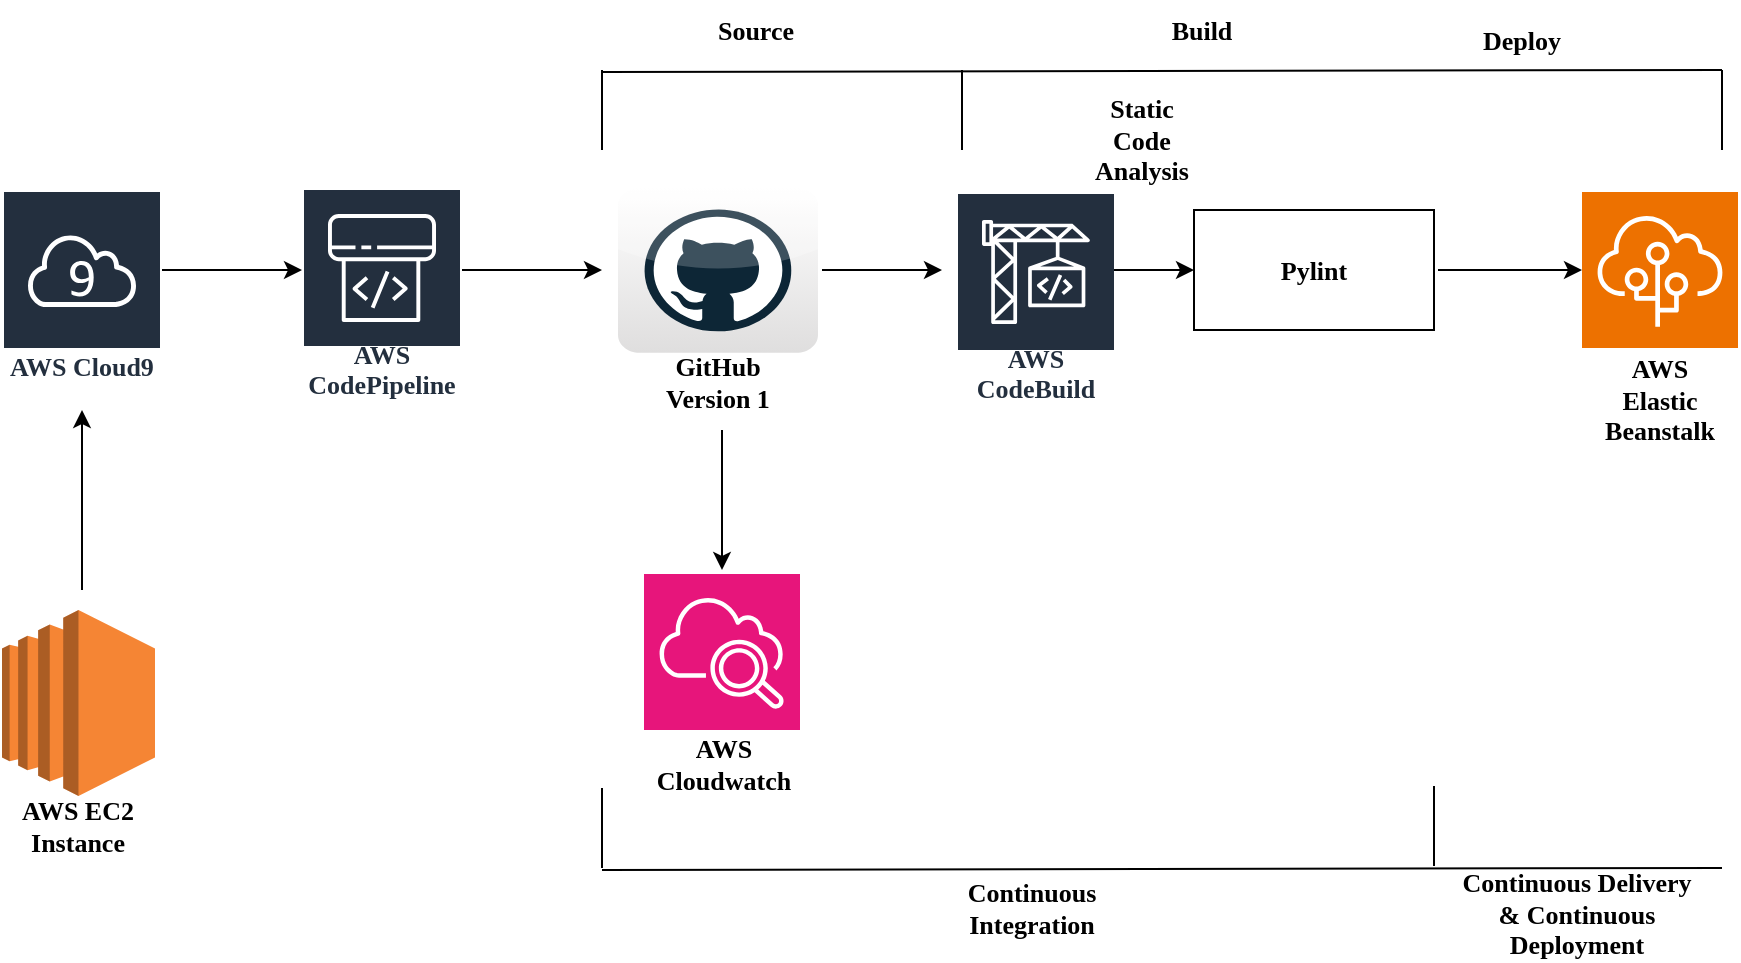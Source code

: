 <mxfile version="24.2.7" type="github">
  <diagram name="Page-1" id="0ffbghuXQ01HjlBCaT7o">
    <mxGraphModel dx="1050" dy="557" grid="1" gridSize="10" guides="1" tooltips="1" connect="1" arrows="1" fold="1" page="1" pageScale="1" pageWidth="850" pageHeight="1100" math="0" shadow="0">
      <root>
        <mxCell id="0" />
        <mxCell id="1" parent="0" />
        <mxCell id="nXj0Xn3OutAvkKhU1raj-1" value="" style="outlineConnect=0;dashed=0;verticalLabelPosition=bottom;verticalAlign=top;align=center;html=1;shape=mxgraph.aws3.ec2;fillColor=#F58534;gradientColor=none;fontFamily=Times New Roman;fontStyle=1;fontSize=13;" vertex="1" parent="1">
          <mxGeometry x="40" y="310" width="76.5" height="93" as="geometry" />
        </mxCell>
        <mxCell id="nXj0Xn3OutAvkKhU1raj-2" value="AWS Cloud9" style="sketch=0;outlineConnect=0;fontColor=#232F3E;gradientColor=none;strokeColor=#ffffff;fillColor=#232F3E;dashed=0;verticalLabelPosition=middle;verticalAlign=bottom;align=center;html=1;whiteSpace=wrap;fontSize=13;fontStyle=1;spacing=3;shape=mxgraph.aws4.productIcon;prIcon=mxgraph.aws4.cloud9;fontFamily=Times New Roman;" vertex="1" parent="1">
          <mxGeometry x="40" y="100" width="80" height="100" as="geometry" />
        </mxCell>
        <mxCell id="nXj0Xn3OutAvkKhU1raj-3" value="AWS CodePipeline" style="sketch=0;outlineConnect=0;fontColor=#232F3E;gradientColor=none;strokeColor=#ffffff;fillColor=#232F3E;dashed=0;verticalLabelPosition=middle;verticalAlign=bottom;align=center;html=1;whiteSpace=wrap;fontSize=13;fontStyle=1;spacing=3;shape=mxgraph.aws4.productIcon;prIcon=mxgraph.aws4.codepipeline;fontFamily=Times New Roman;" vertex="1" parent="1">
          <mxGeometry x="190" y="99" width="80" height="110" as="geometry" />
        </mxCell>
        <mxCell id="nXj0Xn3OutAvkKhU1raj-4" value="" style="dashed=0;outlineConnect=0;html=1;align=center;labelPosition=center;verticalLabelPosition=bottom;verticalAlign=top;shape=mxgraph.webicons.github;gradientColor=#DFDEDE;fontFamily=Times New Roman;fontStyle=1;fontSize=13;" vertex="1" parent="1">
          <mxGeometry x="348" y="99" width="100" height="82.4" as="geometry" />
        </mxCell>
        <mxCell id="nXj0Xn3OutAvkKhU1raj-5" value="" style="endArrow=classic;html=1;rounded=0;fontFamily=Times New Roman;fontStyle=1;fontSize=13;" edge="1" parent="1">
          <mxGeometry width="50" height="50" relative="1" as="geometry">
            <mxPoint x="80" y="300" as="sourcePoint" />
            <mxPoint x="80" y="210" as="targetPoint" />
          </mxGeometry>
        </mxCell>
        <mxCell id="nXj0Xn3OutAvkKhU1raj-6" value="" style="endArrow=classic;html=1;rounded=0;fontFamily=Times New Roman;fontStyle=1;fontSize=13;" edge="1" parent="1">
          <mxGeometry width="50" height="50" relative="1" as="geometry">
            <mxPoint x="120" y="140" as="sourcePoint" />
            <mxPoint x="190" y="140" as="targetPoint" />
          </mxGeometry>
        </mxCell>
        <mxCell id="nXj0Xn3OutAvkKhU1raj-7" value="" style="endArrow=classic;html=1;rounded=0;fontFamily=Times New Roman;fontStyle=1;fontSize=13;" edge="1" parent="1">
          <mxGeometry width="50" height="50" relative="1" as="geometry">
            <mxPoint x="270" y="140" as="sourcePoint" />
            <mxPoint x="340" y="140" as="targetPoint" />
          </mxGeometry>
        </mxCell>
        <mxCell id="nXj0Xn3OutAvkKhU1raj-8" value="GitHub Version 1" style="text;html=1;align=center;verticalAlign=middle;whiteSpace=wrap;rounded=0;fontFamily=Times New Roman;fontStyle=1;fontSize=13;" vertex="1" parent="1">
          <mxGeometry x="368" y="181" width="60" height="30" as="geometry" />
        </mxCell>
        <mxCell id="nXj0Xn3OutAvkKhU1raj-9" value="AWS EC2 Instance" style="text;html=1;align=center;verticalAlign=middle;whiteSpace=wrap;rounded=0;fontFamily=Times New Roman;fontStyle=1;fontSize=13;" vertex="1" parent="1">
          <mxGeometry x="48" y="403" width="60" height="30" as="geometry" />
        </mxCell>
        <mxCell id="nXj0Xn3OutAvkKhU1raj-10" value="AWS CodeBuild" style="sketch=0;outlineConnect=0;fontColor=#232F3E;gradientColor=none;strokeColor=#ffffff;fillColor=#232F3E;dashed=0;verticalLabelPosition=middle;verticalAlign=bottom;align=center;html=1;whiteSpace=wrap;fontSize=13;fontStyle=1;spacing=3;shape=mxgraph.aws4.productIcon;prIcon=mxgraph.aws4.codebuild;fontFamily=Times New Roman;" vertex="1" parent="1">
          <mxGeometry x="517" y="101" width="80" height="110" as="geometry" />
        </mxCell>
        <mxCell id="nXj0Xn3OutAvkKhU1raj-11" value="" style="endArrow=classic;html=1;rounded=0;fontFamily=Times New Roman;fontStyle=1;fontSize=13;" edge="1" parent="1">
          <mxGeometry width="50" height="50" relative="1" as="geometry">
            <mxPoint x="450" y="140" as="sourcePoint" />
            <mxPoint x="510" y="140" as="targetPoint" />
          </mxGeometry>
        </mxCell>
        <mxCell id="nXj0Xn3OutAvkKhU1raj-12" value="" style="sketch=0;points=[[0,0,0],[0.25,0,0],[0.5,0,0],[0.75,0,0],[1,0,0],[0,1,0],[0.25,1,0],[0.5,1,0],[0.75,1,0],[1,1,0],[0,0.25,0],[0,0.5,0],[0,0.75,0],[1,0.25,0],[1,0.5,0],[1,0.75,0]];points=[[0,0,0],[0.25,0,0],[0.5,0,0],[0.75,0,0],[1,0,0],[0,1,0],[0.25,1,0],[0.5,1,0],[0.75,1,0],[1,1,0],[0,0.25,0],[0,0.5,0],[0,0.75,0],[1,0.25,0],[1,0.5,0],[1,0.75,0]];outlineConnect=0;fontColor=#232F3E;fillColor=#E7157B;strokeColor=#ffffff;dashed=0;verticalLabelPosition=bottom;verticalAlign=top;align=center;html=1;fontSize=13;fontStyle=1;aspect=fixed;shape=mxgraph.aws4.resourceIcon;resIcon=mxgraph.aws4.cloudwatch_2;fontFamily=Times New Roman;" vertex="1" parent="1">
          <mxGeometry x="361" y="292" width="78" height="78" as="geometry" />
        </mxCell>
        <mxCell id="nXj0Xn3OutAvkKhU1raj-13" value="" style="endArrow=classic;html=1;rounded=0;fontFamily=Times New Roman;fontStyle=1;fontSize=13;" edge="1" parent="1">
          <mxGeometry width="50" height="50" relative="1" as="geometry">
            <mxPoint x="400" y="220" as="sourcePoint" />
            <mxPoint x="400" y="290" as="targetPoint" />
          </mxGeometry>
        </mxCell>
        <mxCell id="nXj0Xn3OutAvkKhU1raj-14" value="AWS Cloudwatch" style="text;html=1;align=center;verticalAlign=middle;whiteSpace=wrap;rounded=0;fontFamily=Times New Roman;fontStyle=1;fontSize=13;" vertex="1" parent="1">
          <mxGeometry x="371" y="372" width="60" height="30" as="geometry" />
        </mxCell>
        <mxCell id="nXj0Xn3OutAvkKhU1raj-15" value="Pylint" style="rounded=0;whiteSpace=wrap;html=1;fontFamily=Times New Roman;fontStyle=1;fontSize=13;" vertex="1" parent="1">
          <mxGeometry x="636" y="110" width="120" height="60" as="geometry" />
        </mxCell>
        <mxCell id="nXj0Xn3OutAvkKhU1raj-16" value="" style="endArrow=classic;html=1;rounded=0;entryX=0;entryY=0.5;entryDx=0;entryDy=0;fontFamily=Times New Roman;fontStyle=1;fontSize=13;" edge="1" parent="1" target="nXj0Xn3OutAvkKhU1raj-15">
          <mxGeometry width="50" height="50" relative="1" as="geometry">
            <mxPoint x="596" y="140" as="sourcePoint" />
            <mxPoint x="646" y="90" as="targetPoint" />
          </mxGeometry>
        </mxCell>
        <mxCell id="nXj0Xn3OutAvkKhU1raj-18" value="" style="sketch=0;points=[[0,0,0],[0.25,0,0],[0.5,0,0],[0.75,0,0],[1,0,0],[0,1,0],[0.25,1,0],[0.5,1,0],[0.75,1,0],[1,1,0],[0,0.25,0],[0,0.5,0],[0,0.75,0],[1,0.25,0],[1,0.5,0],[1,0.75,0]];outlineConnect=0;fontColor=#232F3E;fillColor=#ED7100;strokeColor=#ffffff;dashed=0;verticalLabelPosition=bottom;verticalAlign=top;align=center;html=1;fontSize=13;fontStyle=1;aspect=fixed;shape=mxgraph.aws4.resourceIcon;resIcon=mxgraph.aws4.elastic_beanstalk;fontFamily=Times New Roman;" vertex="1" parent="1">
          <mxGeometry x="830" y="101" width="78" height="78" as="geometry" />
        </mxCell>
        <mxCell id="nXj0Xn3OutAvkKhU1raj-19" value="" style="endArrow=classic;html=1;rounded=0;entryX=0;entryY=0.5;entryDx=0;entryDy=0;entryPerimeter=0;fontFamily=Times New Roman;fontStyle=1;fontSize=13;" edge="1" parent="1" target="nXj0Xn3OutAvkKhU1raj-18">
          <mxGeometry width="50" height="50" relative="1" as="geometry">
            <mxPoint x="758" y="140" as="sourcePoint" />
            <mxPoint x="798" y="140" as="targetPoint" />
          </mxGeometry>
        </mxCell>
        <mxCell id="nXj0Xn3OutAvkKhU1raj-20" value="AWS Elastic Beanstalk" style="text;html=1;align=center;verticalAlign=middle;whiteSpace=wrap;rounded=0;fontFamily=Times New Roman;fontStyle=1;fontSize=13;" vertex="1" parent="1">
          <mxGeometry x="839" y="190" width="60" height="30" as="geometry" />
        </mxCell>
        <mxCell id="nXj0Xn3OutAvkKhU1raj-21" value="" style="endArrow=none;html=1;rounded=0;fontFamily=Times New Roman;fontStyle=1;fontSize=13;" edge="1" parent="1">
          <mxGeometry width="50" height="50" relative="1" as="geometry">
            <mxPoint x="340" y="80" as="sourcePoint" />
            <mxPoint x="340" y="40" as="targetPoint" />
          </mxGeometry>
        </mxCell>
        <mxCell id="nXj0Xn3OutAvkKhU1raj-22" value="" style="endArrow=none;html=1;rounded=0;fontFamily=Times New Roman;fontStyle=1;fontSize=13;" edge="1" parent="1">
          <mxGeometry width="50" height="50" relative="1" as="geometry">
            <mxPoint x="340" y="41" as="sourcePoint" />
            <mxPoint x="900" y="40" as="targetPoint" />
          </mxGeometry>
        </mxCell>
        <mxCell id="nXj0Xn3OutAvkKhU1raj-23" value="" style="endArrow=none;html=1;rounded=0;fontFamily=Times New Roman;fontStyle=1;fontSize=13;" edge="1" parent="1">
          <mxGeometry width="50" height="50" relative="1" as="geometry">
            <mxPoint x="520" y="80" as="sourcePoint" />
            <mxPoint x="520" y="40" as="targetPoint" />
          </mxGeometry>
        </mxCell>
        <mxCell id="nXj0Xn3OutAvkKhU1raj-25" value="" style="endArrow=none;html=1;rounded=0;fontFamily=Times New Roman;fontStyle=1;fontSize=13;" edge="1" parent="1">
          <mxGeometry width="50" height="50" relative="1" as="geometry">
            <mxPoint x="756" y="438" as="sourcePoint" />
            <mxPoint x="756" y="398" as="targetPoint" />
          </mxGeometry>
        </mxCell>
        <mxCell id="nXj0Xn3OutAvkKhU1raj-26" value="Source" style="text;html=1;align=center;verticalAlign=middle;whiteSpace=wrap;rounded=0;fontFamily=Times New Roman;fontStyle=1;fontSize=13;" vertex="1" parent="1">
          <mxGeometry x="387" y="5" width="60" height="30" as="geometry" />
        </mxCell>
        <mxCell id="nXj0Xn3OutAvkKhU1raj-27" value="Build" style="text;html=1;align=center;verticalAlign=middle;whiteSpace=wrap;rounded=0;fontFamily=Times New Roman;fontStyle=1;fontSize=13;" vertex="1" parent="1">
          <mxGeometry x="610" y="5" width="60" height="30" as="geometry" />
        </mxCell>
        <mxCell id="nXj0Xn3OutAvkKhU1raj-28" value="Deploy" style="text;html=1;align=center;verticalAlign=middle;whiteSpace=wrap;rounded=0;fontFamily=Times New Roman;fontStyle=1;fontSize=13;" vertex="1" parent="1">
          <mxGeometry x="770" y="10" width="60" height="30" as="geometry" />
        </mxCell>
        <mxCell id="nXj0Xn3OutAvkKhU1raj-29" value="Static Code Analysis" style="text;html=1;align=center;verticalAlign=middle;whiteSpace=wrap;rounded=0;fontFamily=Times New Roman;fontStyle=1;fontSize=13;" vertex="1" parent="1">
          <mxGeometry x="580" y="60" width="60" height="30" as="geometry" />
        </mxCell>
        <mxCell id="nXj0Xn3OutAvkKhU1raj-31" value="" style="endArrow=none;html=1;rounded=0;fontFamily=Times New Roman;fontStyle=1;fontSize=13;" edge="1" parent="1">
          <mxGeometry width="50" height="50" relative="1" as="geometry">
            <mxPoint x="340" y="439" as="sourcePoint" />
            <mxPoint x="340" y="399" as="targetPoint" />
          </mxGeometry>
        </mxCell>
        <mxCell id="nXj0Xn3OutAvkKhU1raj-32" value="" style="endArrow=none;html=1;rounded=0;fontFamily=Times New Roman;fontStyle=1;fontSize=13;" edge="1" parent="1">
          <mxGeometry width="50" height="50" relative="1" as="geometry">
            <mxPoint x="340" y="440" as="sourcePoint" />
            <mxPoint x="900" y="439" as="targetPoint" />
          </mxGeometry>
        </mxCell>
        <mxCell id="nXj0Xn3OutAvkKhU1raj-33" value="Continuous Integration" style="text;html=1;align=center;verticalAlign=middle;whiteSpace=wrap;rounded=0;fontFamily=Times New Roman;fontStyle=1;fontSize=13;" vertex="1" parent="1">
          <mxGeometry x="525" y="444" width="60" height="30" as="geometry" />
        </mxCell>
        <mxCell id="nXj0Xn3OutAvkKhU1raj-34" value="Continuous Delivery &amp;amp; Continuous Deployment" style="text;html=1;align=center;verticalAlign=middle;whiteSpace=wrap;rounded=0;fontFamily=Times New Roman;fontStyle=1;fontSize=13;" vertex="1" parent="1">
          <mxGeometry x="767" y="447" width="121" height="30" as="geometry" />
        </mxCell>
        <mxCell id="nXj0Xn3OutAvkKhU1raj-35" value="" style="endArrow=none;html=1;rounded=0;fontFamily=Times New Roman;fontStyle=1;fontSize=13;" edge="1" parent="1">
          <mxGeometry width="50" height="50" relative="1" as="geometry">
            <mxPoint x="900" y="80" as="sourcePoint" />
            <mxPoint x="900" y="40" as="targetPoint" />
          </mxGeometry>
        </mxCell>
      </root>
    </mxGraphModel>
  </diagram>
</mxfile>
